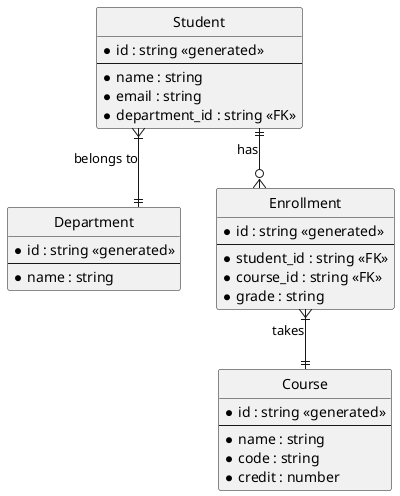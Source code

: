 @startuml
hide circle
skinparam linetype ortho

entity Student {
  * id : string <<generated>>
  --
  * name : string
  * email : string
  * department_id : string <<FK>>
}

entity Department {
  * id : string <<generated>>
  --
  * name : string
}

entity Enrollment {
  * id : string <<generated>>
  --
  * student_id : string <<FK>>
  * course_id : string <<FK>>
  * grade : string
}

entity Course {
  * id : string <<generated>>
  --
  * name : string
  * code : string
  * credit : number
}

Student }|--|| Department : "belongs to"
Student ||--o{ Enrollment : "has"
Enrollment }|--|| Course : "takes"
@enduml
